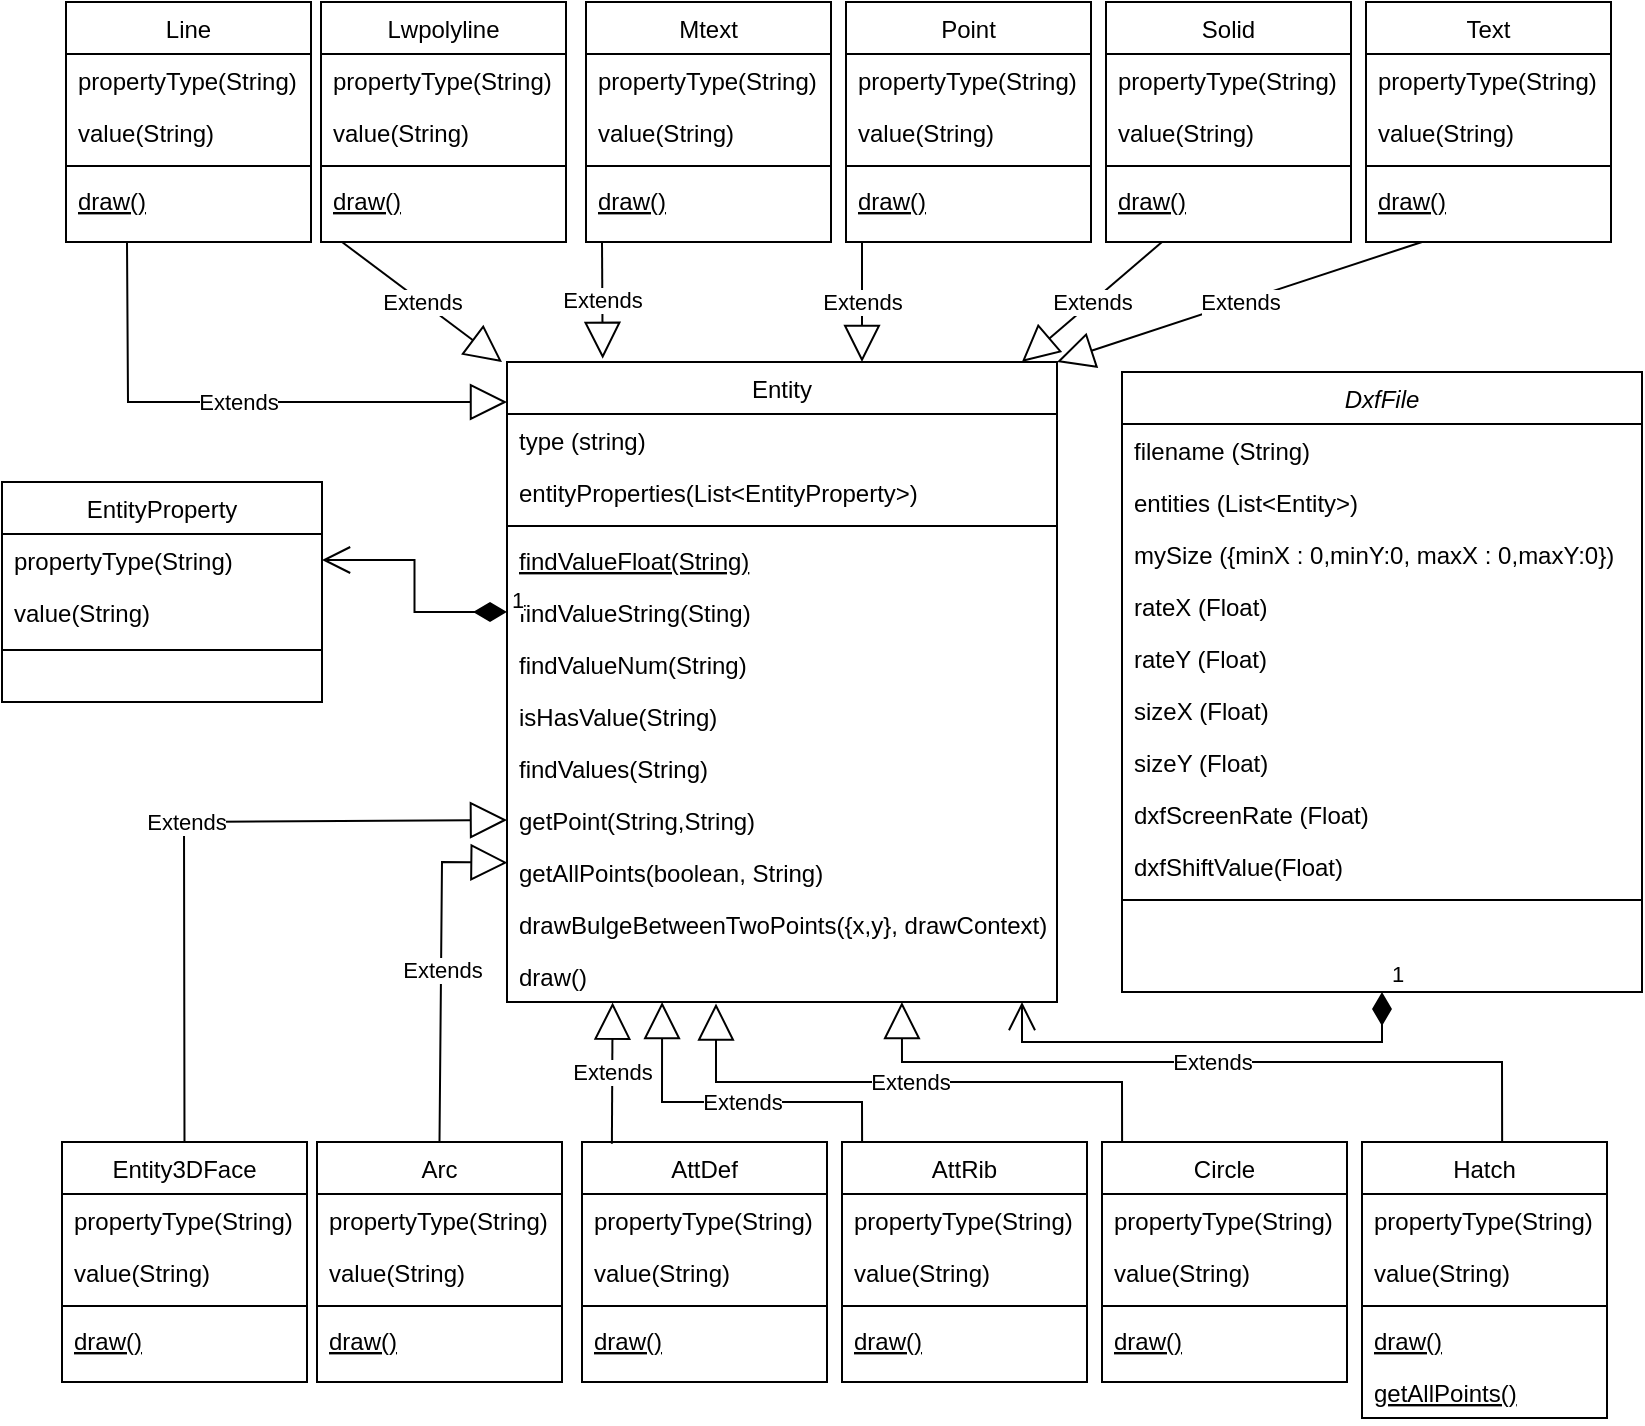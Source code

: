 <mxfile version="17.4.0" type="device"><diagram id="C5RBs43oDa-KdzZeNtuy" name="Page-1"><mxGraphModel dx="297" dy="181" grid="1" gridSize="10" guides="1" tooltips="1" connect="1" arrows="1" fold="1" page="1" pageScale="1" pageWidth="827" pageHeight="1169" math="0" shadow="0"><root><mxCell id="WIyWlLk6GJQsqaUBKTNV-0"/><mxCell id="WIyWlLk6GJQsqaUBKTNV-1" parent="WIyWlLk6GJQsqaUBKTNV-0"/><mxCell id="zkfFHV4jXpPFQw0GAbJ--6" value="Entity" style="swimlane;fontStyle=0;align=center;verticalAlign=top;childLayout=stackLayout;horizontal=1;startSize=26;horizontalStack=0;resizeParent=1;resizeLast=0;collapsible=1;marginBottom=0;rounded=0;shadow=0;strokeWidth=1;" parent="WIyWlLk6GJQsqaUBKTNV-1" vertex="1"><mxGeometry x="262.5" y="410" width="275" height="320" as="geometry"><mxRectangle x="130" y="380" width="160" height="26" as="alternateBounds"/></mxGeometry></mxCell><mxCell id="zkfFHV4jXpPFQw0GAbJ--7" value="type (string)" style="text;align=left;verticalAlign=top;spacingLeft=4;spacingRight=4;overflow=hidden;rotatable=0;points=[[0,0.5],[1,0.5]];portConstraint=eastwest;" parent="zkfFHV4jXpPFQw0GAbJ--6" vertex="1"><mxGeometry y="26" width="275" height="26" as="geometry"/></mxCell><mxCell id="zkfFHV4jXpPFQw0GAbJ--8" value="entityProperties(List&lt;EntityProperty&gt;)" style="text;align=left;verticalAlign=top;spacingLeft=4;spacingRight=4;overflow=hidden;rotatable=0;points=[[0,0.5],[1,0.5]];portConstraint=eastwest;rounded=0;shadow=0;html=0;" parent="zkfFHV4jXpPFQw0GAbJ--6" vertex="1"><mxGeometry y="52" width="275" height="26" as="geometry"/></mxCell><mxCell id="zkfFHV4jXpPFQw0GAbJ--9" value="" style="line;html=1;strokeWidth=1;align=left;verticalAlign=middle;spacingTop=-1;spacingLeft=3;spacingRight=3;rotatable=0;labelPosition=right;points=[];portConstraint=eastwest;" parent="zkfFHV4jXpPFQw0GAbJ--6" vertex="1"><mxGeometry y="78" width="275" height="8" as="geometry"/></mxCell><mxCell id="zkfFHV4jXpPFQw0GAbJ--10" value="findValueFloat(String)" style="text;align=left;verticalAlign=top;spacingLeft=4;spacingRight=4;overflow=hidden;rotatable=0;points=[[0,0.5],[1,0.5]];portConstraint=eastwest;fontStyle=4" parent="zkfFHV4jXpPFQw0GAbJ--6" vertex="1"><mxGeometry y="86" width="275" height="26" as="geometry"/></mxCell><mxCell id="zkfFHV4jXpPFQw0GAbJ--11" value="findValueString(Sting)" style="text;align=left;verticalAlign=top;spacingLeft=4;spacingRight=4;overflow=hidden;rotatable=0;points=[[0,0.5],[1,0.5]];portConstraint=eastwest;" parent="zkfFHV4jXpPFQw0GAbJ--6" vertex="1"><mxGeometry y="112" width="275" height="26" as="geometry"/></mxCell><mxCell id="Larvk7fRyPbuO1dh8MD4-7" value="findValueNum(String)" style="text;align=left;verticalAlign=top;spacingLeft=4;spacingRight=4;overflow=hidden;rotatable=0;points=[[0,0.5],[1,0.5]];portConstraint=eastwest;" vertex="1" parent="zkfFHV4jXpPFQw0GAbJ--6"><mxGeometry y="138" width="275" height="26" as="geometry"/></mxCell><mxCell id="Larvk7fRyPbuO1dh8MD4-8" value="isHasValue(String)" style="text;align=left;verticalAlign=top;spacingLeft=4;spacingRight=4;overflow=hidden;rotatable=0;points=[[0,0.5],[1,0.5]];portConstraint=eastwest;" vertex="1" parent="zkfFHV4jXpPFQw0GAbJ--6"><mxGeometry y="164" width="275" height="26" as="geometry"/></mxCell><mxCell id="Larvk7fRyPbuO1dh8MD4-9" value="findValues(String)" style="text;align=left;verticalAlign=top;spacingLeft=4;spacingRight=4;overflow=hidden;rotatable=0;points=[[0,0.5],[1,0.5]];portConstraint=eastwest;" vertex="1" parent="zkfFHV4jXpPFQw0GAbJ--6"><mxGeometry y="190" width="275" height="26" as="geometry"/></mxCell><mxCell id="Larvk7fRyPbuO1dh8MD4-10" value="getPoint(String,String)" style="text;align=left;verticalAlign=top;spacingLeft=4;spacingRight=4;overflow=hidden;rotatable=0;points=[[0,0.5],[1,0.5]];portConstraint=eastwest;" vertex="1" parent="zkfFHV4jXpPFQw0GAbJ--6"><mxGeometry y="216" width="275" height="26" as="geometry"/></mxCell><mxCell id="Larvk7fRyPbuO1dh8MD4-43" value="getAllPoints(boolean, String)" style="text;align=left;verticalAlign=top;spacingLeft=4;spacingRight=4;overflow=hidden;rotatable=0;points=[[0,0.5],[1,0.5]];portConstraint=eastwest;" vertex="1" parent="zkfFHV4jXpPFQw0GAbJ--6"><mxGeometry y="242" width="275" height="26" as="geometry"/></mxCell><mxCell id="Larvk7fRyPbuO1dh8MD4-45" value="drawBulgeBetweenTwoPoints({x,y}, drawContext)" style="text;align=left;verticalAlign=top;spacingLeft=4;spacingRight=4;overflow=hidden;rotatable=0;points=[[0,0.5],[1,0.5]];portConstraint=eastwest;" vertex="1" parent="zkfFHV4jXpPFQw0GAbJ--6"><mxGeometry y="268" width="275" height="26" as="geometry"/></mxCell><mxCell id="Larvk7fRyPbuO1dh8MD4-79" value="draw()" style="text;align=left;verticalAlign=top;spacingLeft=4;spacingRight=4;overflow=hidden;rotatable=0;points=[[0,0.5],[1,0.5]];portConstraint=eastwest;" vertex="1" parent="zkfFHV4jXpPFQw0GAbJ--6"><mxGeometry y="294" width="275" height="26" as="geometry"/></mxCell><mxCell id="zkfFHV4jXpPFQw0GAbJ--13" value="EntityProperty" style="swimlane;fontStyle=0;align=center;verticalAlign=top;childLayout=stackLayout;horizontal=1;startSize=26;horizontalStack=0;resizeParent=1;resizeLast=0;collapsible=1;marginBottom=0;rounded=0;shadow=0;strokeWidth=1;" parent="WIyWlLk6GJQsqaUBKTNV-1" vertex="1"><mxGeometry x="10" y="470" width="160" height="110" as="geometry"><mxRectangle x="340" y="380" width="170" height="26" as="alternateBounds"/></mxGeometry></mxCell><mxCell id="zkfFHV4jXpPFQw0GAbJ--14" value="propertyType(String)" style="text;align=left;verticalAlign=top;spacingLeft=4;spacingRight=4;overflow=hidden;rotatable=0;points=[[0,0.5],[1,0.5]];portConstraint=eastwest;" parent="zkfFHV4jXpPFQw0GAbJ--13" vertex="1"><mxGeometry y="26" width="160" height="26" as="geometry"/></mxCell><mxCell id="Larvk7fRyPbuO1dh8MD4-11" value="value(String)" style="text;align=left;verticalAlign=top;spacingLeft=4;spacingRight=4;overflow=hidden;rotatable=0;points=[[0,0.5],[1,0.5]];portConstraint=eastwest;" vertex="1" parent="zkfFHV4jXpPFQw0GAbJ--13"><mxGeometry y="52" width="160" height="26" as="geometry"/></mxCell><mxCell id="zkfFHV4jXpPFQw0GAbJ--15" value="" style="line;html=1;strokeWidth=1;align=left;verticalAlign=middle;spacingTop=-1;spacingLeft=3;spacingRight=3;rotatable=0;labelPosition=right;points=[];portConstraint=eastwest;" parent="zkfFHV4jXpPFQw0GAbJ--13" vertex="1"><mxGeometry y="78" width="160" height="12" as="geometry"/></mxCell><mxCell id="Larvk7fRyPbuO1dh8MD4-23" value="DxfFile" style="swimlane;fontStyle=2;align=center;verticalAlign=top;childLayout=stackLayout;horizontal=1;startSize=26;horizontalStack=0;resizeParent=1;resizeLast=0;collapsible=1;marginBottom=0;rounded=0;shadow=0;strokeWidth=1;" vertex="1" parent="WIyWlLk6GJQsqaUBKTNV-1"><mxGeometry x="570" y="415" width="260" height="310" as="geometry"><mxRectangle x="230" y="140" width="160" height="26" as="alternateBounds"/></mxGeometry></mxCell><mxCell id="Larvk7fRyPbuO1dh8MD4-24" value="filename (String)" style="text;align=left;verticalAlign=top;spacingLeft=4;spacingRight=4;overflow=hidden;rotatable=0;points=[[0,0.5],[1,0.5]];portConstraint=eastwest;" vertex="1" parent="Larvk7fRyPbuO1dh8MD4-23"><mxGeometry y="26" width="260" height="26" as="geometry"/></mxCell><mxCell id="Larvk7fRyPbuO1dh8MD4-25" value="entities (List&lt;Entity&gt;)" style="text;align=left;verticalAlign=top;spacingLeft=4;spacingRight=4;overflow=hidden;rotatable=0;points=[[0,0.5],[1,0.5]];portConstraint=eastwest;rounded=0;shadow=0;html=0;" vertex="1" parent="Larvk7fRyPbuO1dh8MD4-23"><mxGeometry y="52" width="260" height="26" as="geometry"/></mxCell><mxCell id="Larvk7fRyPbuO1dh8MD4-36" value="mySize ({minX : 0,minY:0, maxX : 0,maxY:0})" style="text;align=left;verticalAlign=top;spacingLeft=4;spacingRight=4;overflow=hidden;rotatable=0;points=[[0,0.5],[1,0.5]];portConstraint=eastwest;" vertex="1" parent="Larvk7fRyPbuO1dh8MD4-23"><mxGeometry y="78" width="260" height="26" as="geometry"/></mxCell><mxCell id="Larvk7fRyPbuO1dh8MD4-37" value="rateX (Float)" style="text;align=left;verticalAlign=top;spacingLeft=4;spacingRight=4;overflow=hidden;rotatable=0;points=[[0,0.5],[1,0.5]];portConstraint=eastwest;" vertex="1" parent="Larvk7fRyPbuO1dh8MD4-23"><mxGeometry y="104" width="260" height="26" as="geometry"/></mxCell><mxCell id="Larvk7fRyPbuO1dh8MD4-38" value="rateY (Float)" style="text;align=left;verticalAlign=top;spacingLeft=4;spacingRight=4;overflow=hidden;rotatable=0;points=[[0,0.5],[1,0.5]];portConstraint=eastwest;" vertex="1" parent="Larvk7fRyPbuO1dh8MD4-23"><mxGeometry y="130" width="260" height="26" as="geometry"/></mxCell><mxCell id="Larvk7fRyPbuO1dh8MD4-39" value="sizeX (Float)" style="text;align=left;verticalAlign=top;spacingLeft=4;spacingRight=4;overflow=hidden;rotatable=0;points=[[0,0.5],[1,0.5]];portConstraint=eastwest;" vertex="1" parent="Larvk7fRyPbuO1dh8MD4-23"><mxGeometry y="156" width="260" height="26" as="geometry"/></mxCell><mxCell id="Larvk7fRyPbuO1dh8MD4-40" value="sizeY (Float)" style="text;align=left;verticalAlign=top;spacingLeft=4;spacingRight=4;overflow=hidden;rotatable=0;points=[[0,0.5],[1,0.5]];portConstraint=eastwest;" vertex="1" parent="Larvk7fRyPbuO1dh8MD4-23"><mxGeometry y="182" width="260" height="26" as="geometry"/></mxCell><mxCell id="Larvk7fRyPbuO1dh8MD4-41" value="dxfScreenRate (Float)" style="text;align=left;verticalAlign=top;spacingLeft=4;spacingRight=4;overflow=hidden;rotatable=0;points=[[0,0.5],[1,0.5]];portConstraint=eastwest;" vertex="1" parent="Larvk7fRyPbuO1dh8MD4-23"><mxGeometry y="208" width="260" height="26" as="geometry"/></mxCell><mxCell id="Larvk7fRyPbuO1dh8MD4-42" value="dxfShiftValue(Float)" style="text;align=left;verticalAlign=top;spacingLeft=4;spacingRight=4;overflow=hidden;rotatable=0;points=[[0,0.5],[1,0.5]];portConstraint=eastwest;" vertex="1" parent="Larvk7fRyPbuO1dh8MD4-23"><mxGeometry y="234" width="260" height="26" as="geometry"/></mxCell><mxCell id="Larvk7fRyPbuO1dh8MD4-26" value="" style="line;html=1;strokeWidth=1;align=left;verticalAlign=middle;spacingTop=-1;spacingLeft=3;spacingRight=3;rotatable=0;labelPosition=right;points=[];portConstraint=eastwest;" vertex="1" parent="Larvk7fRyPbuO1dh8MD4-23"><mxGeometry y="260" width="260" height="8" as="geometry"/></mxCell><mxCell id="Larvk7fRyPbuO1dh8MD4-64" value="Entity3DFace" style="swimlane;fontStyle=0;align=center;verticalAlign=top;childLayout=stackLayout;horizontal=1;startSize=26;horizontalStack=0;resizeParent=1;resizeLast=0;collapsible=1;marginBottom=0;rounded=0;shadow=0;strokeWidth=1;" vertex="1" parent="WIyWlLk6GJQsqaUBKTNV-1"><mxGeometry x="40" y="800" width="122.5" height="120" as="geometry"><mxRectangle x="130" y="380" width="160" height="26" as="alternateBounds"/></mxGeometry></mxCell><mxCell id="Larvk7fRyPbuO1dh8MD4-78" value="propertyType(String)" style="text;align=left;verticalAlign=top;spacingLeft=4;spacingRight=4;overflow=hidden;rotatable=0;points=[[0,0.5],[1,0.5]];portConstraint=eastwest;" vertex="1" parent="Larvk7fRyPbuO1dh8MD4-64"><mxGeometry y="26" width="122.5" height="26" as="geometry"/></mxCell><mxCell id="Larvk7fRyPbuO1dh8MD4-77" value="value(String)" style="text;align=left;verticalAlign=top;spacingLeft=4;spacingRight=4;overflow=hidden;rotatable=0;points=[[0,0.5],[1,0.5]];portConstraint=eastwest;" vertex="1" parent="Larvk7fRyPbuO1dh8MD4-64"><mxGeometry y="52" width="122.5" height="26" as="geometry"/></mxCell><mxCell id="Larvk7fRyPbuO1dh8MD4-67" value="" style="line;html=1;strokeWidth=1;align=left;verticalAlign=middle;spacingTop=-1;spacingLeft=3;spacingRight=3;rotatable=0;labelPosition=right;points=[];portConstraint=eastwest;" vertex="1" parent="Larvk7fRyPbuO1dh8MD4-64"><mxGeometry y="78" width="122.5" height="8" as="geometry"/></mxCell><mxCell id="Larvk7fRyPbuO1dh8MD4-68" value="draw()" style="text;align=left;verticalAlign=top;spacingLeft=4;spacingRight=4;overflow=hidden;rotatable=0;points=[[0,0.5],[1,0.5]];portConstraint=eastwest;fontStyle=4" vertex="1" parent="Larvk7fRyPbuO1dh8MD4-64"><mxGeometry y="86" width="122.5" height="26" as="geometry"/></mxCell><mxCell id="Larvk7fRyPbuO1dh8MD4-80" value="Arc" style="swimlane;fontStyle=0;align=center;verticalAlign=top;childLayout=stackLayout;horizontal=1;startSize=26;horizontalStack=0;resizeParent=1;resizeLast=0;collapsible=1;marginBottom=0;rounded=0;shadow=0;strokeWidth=1;" vertex="1" parent="WIyWlLk6GJQsqaUBKTNV-1"><mxGeometry x="167.5" y="800" width="122.5" height="120" as="geometry"><mxRectangle x="130" y="380" width="160" height="26" as="alternateBounds"/></mxGeometry></mxCell><mxCell id="Larvk7fRyPbuO1dh8MD4-81" value="propertyType(String)" style="text;align=left;verticalAlign=top;spacingLeft=4;spacingRight=4;overflow=hidden;rotatable=0;points=[[0,0.5],[1,0.5]];portConstraint=eastwest;" vertex="1" parent="Larvk7fRyPbuO1dh8MD4-80"><mxGeometry y="26" width="122.5" height="26" as="geometry"/></mxCell><mxCell id="Larvk7fRyPbuO1dh8MD4-82" value="value(String)" style="text;align=left;verticalAlign=top;spacingLeft=4;spacingRight=4;overflow=hidden;rotatable=0;points=[[0,0.5],[1,0.5]];portConstraint=eastwest;" vertex="1" parent="Larvk7fRyPbuO1dh8MD4-80"><mxGeometry y="52" width="122.5" height="26" as="geometry"/></mxCell><mxCell id="Larvk7fRyPbuO1dh8MD4-83" value="" style="line;html=1;strokeWidth=1;align=left;verticalAlign=middle;spacingTop=-1;spacingLeft=3;spacingRight=3;rotatable=0;labelPosition=right;points=[];portConstraint=eastwest;" vertex="1" parent="Larvk7fRyPbuO1dh8MD4-80"><mxGeometry y="78" width="122.5" height="8" as="geometry"/></mxCell><mxCell id="Larvk7fRyPbuO1dh8MD4-84" value="draw()" style="text;align=left;verticalAlign=top;spacingLeft=4;spacingRight=4;overflow=hidden;rotatable=0;points=[[0,0.5],[1,0.5]];portConstraint=eastwest;fontStyle=4" vertex="1" parent="Larvk7fRyPbuO1dh8MD4-80"><mxGeometry y="86" width="122.5" height="26" as="geometry"/></mxCell><mxCell id="Larvk7fRyPbuO1dh8MD4-91" value="1" style="endArrow=open;html=1;endSize=12;startArrow=diamondThin;startSize=14;startFill=1;edgeStyle=orthogonalEdgeStyle;align=left;verticalAlign=bottom;rounded=0;entryX=1;entryY=0.5;entryDx=0;entryDy=0;" edge="1" parent="WIyWlLk6GJQsqaUBKTNV-1" source="zkfFHV4jXpPFQw0GAbJ--11" target="zkfFHV4jXpPFQw0GAbJ--14"><mxGeometry x="-1" y="3" relative="1" as="geometry"><mxPoint x="170" y="570" as="sourcePoint"/><mxPoint x="330" y="570" as="targetPoint"/></mxGeometry></mxCell><mxCell id="Larvk7fRyPbuO1dh8MD4-92" value="1" style="endArrow=open;html=1;endSize=12;startArrow=diamondThin;startSize=14;startFill=1;edgeStyle=orthogonalEdgeStyle;align=left;verticalAlign=bottom;rounded=0;exitX=0.5;exitY=1;exitDx=0;exitDy=0;" edge="1" parent="WIyWlLk6GJQsqaUBKTNV-1" source="Larvk7fRyPbuO1dh8MD4-23"><mxGeometry x="-1" y="3" relative="1" as="geometry"><mxPoint x="430" y="400" as="sourcePoint"/><mxPoint x="520" y="730" as="targetPoint"/><Array as="points"><mxPoint x="700" y="750"/><mxPoint x="520" y="750"/><mxPoint x="520" y="730"/></Array></mxGeometry></mxCell><mxCell id="Larvk7fRyPbuO1dh8MD4-96" value="Extends" style="endArrow=block;endSize=16;endFill=0;html=1;rounded=0;entryX=0;entryY=0.5;entryDx=0;entryDy=0;exitX=0.5;exitY=0;exitDx=0;exitDy=0;" edge="1" parent="WIyWlLk6GJQsqaUBKTNV-1" source="Larvk7fRyPbuO1dh8MD4-64" target="Larvk7fRyPbuO1dh8MD4-10"><mxGeometry width="160" relative="1" as="geometry"><mxPoint x="60" y="640" as="sourcePoint"/><mxPoint x="220" y="640" as="targetPoint"/><Array as="points"><mxPoint x="101" y="640"/></Array></mxGeometry></mxCell><mxCell id="Larvk7fRyPbuO1dh8MD4-97" value="Extends" style="endArrow=block;endSize=16;endFill=0;html=1;rounded=0;entryX=0.001;entryY=0.321;entryDx=0;entryDy=0;entryPerimeter=0;exitX=0.5;exitY=0;exitDx=0;exitDy=0;" edge="1" parent="WIyWlLk6GJQsqaUBKTNV-1" source="Larvk7fRyPbuO1dh8MD4-80" target="Larvk7fRyPbuO1dh8MD4-43"><mxGeometry width="160" relative="1" as="geometry"><mxPoint x="110" y="800" as="sourcePoint"/><mxPoint x="260" y="660" as="targetPoint"/><Array as="points"><mxPoint x="230" y="660"/></Array></mxGeometry></mxCell><mxCell id="Larvk7fRyPbuO1dh8MD4-98" value="AttDef" style="swimlane;fontStyle=0;align=center;verticalAlign=top;childLayout=stackLayout;horizontal=1;startSize=26;horizontalStack=0;resizeParent=1;resizeLast=0;collapsible=1;marginBottom=0;rounded=0;shadow=0;strokeWidth=1;" vertex="1" parent="WIyWlLk6GJQsqaUBKTNV-1"><mxGeometry x="300" y="800" width="122.5" height="120" as="geometry"><mxRectangle x="130" y="380" width="160" height="26" as="alternateBounds"/></mxGeometry></mxCell><mxCell id="Larvk7fRyPbuO1dh8MD4-99" value="propertyType(String)" style="text;align=left;verticalAlign=top;spacingLeft=4;spacingRight=4;overflow=hidden;rotatable=0;points=[[0,0.5],[1,0.5]];portConstraint=eastwest;" vertex="1" parent="Larvk7fRyPbuO1dh8MD4-98"><mxGeometry y="26" width="122.5" height="26" as="geometry"/></mxCell><mxCell id="Larvk7fRyPbuO1dh8MD4-100" value="value(String)" style="text;align=left;verticalAlign=top;spacingLeft=4;spacingRight=4;overflow=hidden;rotatable=0;points=[[0,0.5],[1,0.5]];portConstraint=eastwest;" vertex="1" parent="Larvk7fRyPbuO1dh8MD4-98"><mxGeometry y="52" width="122.5" height="26" as="geometry"/></mxCell><mxCell id="Larvk7fRyPbuO1dh8MD4-101" value="" style="line;html=1;strokeWidth=1;align=left;verticalAlign=middle;spacingTop=-1;spacingLeft=3;spacingRight=3;rotatable=0;labelPosition=right;points=[];portConstraint=eastwest;" vertex="1" parent="Larvk7fRyPbuO1dh8MD4-98"><mxGeometry y="78" width="122.5" height="8" as="geometry"/></mxCell><mxCell id="Larvk7fRyPbuO1dh8MD4-102" value="draw()" style="text;align=left;verticalAlign=top;spacingLeft=4;spacingRight=4;overflow=hidden;rotatable=0;points=[[0,0.5],[1,0.5]];portConstraint=eastwest;fontStyle=4" vertex="1" parent="Larvk7fRyPbuO1dh8MD4-98"><mxGeometry y="86" width="122.5" height="26" as="geometry"/></mxCell><mxCell id="Larvk7fRyPbuO1dh8MD4-108" value="AttRib" style="swimlane;fontStyle=0;align=center;verticalAlign=top;childLayout=stackLayout;horizontal=1;startSize=26;horizontalStack=0;resizeParent=1;resizeLast=0;collapsible=1;marginBottom=0;rounded=0;shadow=0;strokeWidth=1;" vertex="1" parent="WIyWlLk6GJQsqaUBKTNV-1"><mxGeometry x="430" y="800" width="122.5" height="120" as="geometry"><mxRectangle x="130" y="380" width="160" height="26" as="alternateBounds"/></mxGeometry></mxCell><mxCell id="Larvk7fRyPbuO1dh8MD4-109" value="propertyType(String)" style="text;align=left;verticalAlign=top;spacingLeft=4;spacingRight=4;overflow=hidden;rotatable=0;points=[[0,0.5],[1,0.5]];portConstraint=eastwest;" vertex="1" parent="Larvk7fRyPbuO1dh8MD4-108"><mxGeometry y="26" width="122.5" height="26" as="geometry"/></mxCell><mxCell id="Larvk7fRyPbuO1dh8MD4-110" value="value(String)" style="text;align=left;verticalAlign=top;spacingLeft=4;spacingRight=4;overflow=hidden;rotatable=0;points=[[0,0.5],[1,0.5]];portConstraint=eastwest;" vertex="1" parent="Larvk7fRyPbuO1dh8MD4-108"><mxGeometry y="52" width="122.5" height="26" as="geometry"/></mxCell><mxCell id="Larvk7fRyPbuO1dh8MD4-111" value="" style="line;html=1;strokeWidth=1;align=left;verticalAlign=middle;spacingTop=-1;spacingLeft=3;spacingRight=3;rotatable=0;labelPosition=right;points=[];portConstraint=eastwest;" vertex="1" parent="Larvk7fRyPbuO1dh8MD4-108"><mxGeometry y="78" width="122.5" height="8" as="geometry"/></mxCell><mxCell id="Larvk7fRyPbuO1dh8MD4-112" value="draw()" style="text;align=left;verticalAlign=top;spacingLeft=4;spacingRight=4;overflow=hidden;rotatable=0;points=[[0,0.5],[1,0.5]];portConstraint=eastwest;fontStyle=4" vertex="1" parent="Larvk7fRyPbuO1dh8MD4-108"><mxGeometry y="86" width="122.5" height="26" as="geometry"/></mxCell><mxCell id="Larvk7fRyPbuO1dh8MD4-113" value="Circle" style="swimlane;fontStyle=0;align=center;verticalAlign=top;childLayout=stackLayout;horizontal=1;startSize=26;horizontalStack=0;resizeParent=1;resizeLast=0;collapsible=1;marginBottom=0;rounded=0;shadow=0;strokeWidth=1;" vertex="1" parent="WIyWlLk6GJQsqaUBKTNV-1"><mxGeometry x="560" y="800" width="122.5" height="120" as="geometry"><mxRectangle x="130" y="380" width="160" height="26" as="alternateBounds"/></mxGeometry></mxCell><mxCell id="Larvk7fRyPbuO1dh8MD4-114" value="propertyType(String)" style="text;align=left;verticalAlign=top;spacingLeft=4;spacingRight=4;overflow=hidden;rotatable=0;points=[[0,0.5],[1,0.5]];portConstraint=eastwest;" vertex="1" parent="Larvk7fRyPbuO1dh8MD4-113"><mxGeometry y="26" width="122.5" height="26" as="geometry"/></mxCell><mxCell id="Larvk7fRyPbuO1dh8MD4-115" value="value(String)" style="text;align=left;verticalAlign=top;spacingLeft=4;spacingRight=4;overflow=hidden;rotatable=0;points=[[0,0.5],[1,0.5]];portConstraint=eastwest;" vertex="1" parent="Larvk7fRyPbuO1dh8MD4-113"><mxGeometry y="52" width="122.5" height="26" as="geometry"/></mxCell><mxCell id="Larvk7fRyPbuO1dh8MD4-116" value="" style="line;html=1;strokeWidth=1;align=left;verticalAlign=middle;spacingTop=-1;spacingLeft=3;spacingRight=3;rotatable=0;labelPosition=right;points=[];portConstraint=eastwest;" vertex="1" parent="Larvk7fRyPbuO1dh8MD4-113"><mxGeometry y="78" width="122.5" height="8" as="geometry"/></mxCell><mxCell id="Larvk7fRyPbuO1dh8MD4-117" value="draw()" style="text;align=left;verticalAlign=top;spacingLeft=4;spacingRight=4;overflow=hidden;rotatable=0;points=[[0,0.5],[1,0.5]];portConstraint=eastwest;fontStyle=4" vertex="1" parent="Larvk7fRyPbuO1dh8MD4-113"><mxGeometry y="86" width="122.5" height="26" as="geometry"/></mxCell><mxCell id="Larvk7fRyPbuO1dh8MD4-118" value="Hatch" style="swimlane;fontStyle=0;align=center;verticalAlign=top;childLayout=stackLayout;horizontal=1;startSize=26;horizontalStack=0;resizeParent=1;resizeLast=0;collapsible=1;marginBottom=0;rounded=0;shadow=0;strokeWidth=1;" vertex="1" parent="WIyWlLk6GJQsqaUBKTNV-1"><mxGeometry x="690" y="800" width="122.5" height="138" as="geometry"><mxRectangle x="130" y="380" width="160" height="26" as="alternateBounds"/></mxGeometry></mxCell><mxCell id="Larvk7fRyPbuO1dh8MD4-119" value="propertyType(String)" style="text;align=left;verticalAlign=top;spacingLeft=4;spacingRight=4;overflow=hidden;rotatable=0;points=[[0,0.5],[1,0.5]];portConstraint=eastwest;" vertex="1" parent="Larvk7fRyPbuO1dh8MD4-118"><mxGeometry y="26" width="122.5" height="26" as="geometry"/></mxCell><mxCell id="Larvk7fRyPbuO1dh8MD4-120" value="value(String)" style="text;align=left;verticalAlign=top;spacingLeft=4;spacingRight=4;overflow=hidden;rotatable=0;points=[[0,0.5],[1,0.5]];portConstraint=eastwest;" vertex="1" parent="Larvk7fRyPbuO1dh8MD4-118"><mxGeometry y="52" width="122.5" height="26" as="geometry"/></mxCell><mxCell id="Larvk7fRyPbuO1dh8MD4-121" value="" style="line;html=1;strokeWidth=1;align=left;verticalAlign=middle;spacingTop=-1;spacingLeft=3;spacingRight=3;rotatable=0;labelPosition=right;points=[];portConstraint=eastwest;" vertex="1" parent="Larvk7fRyPbuO1dh8MD4-118"><mxGeometry y="78" width="122.5" height="8" as="geometry"/></mxCell><mxCell id="Larvk7fRyPbuO1dh8MD4-122" value="draw()" style="text;align=left;verticalAlign=top;spacingLeft=4;spacingRight=4;overflow=hidden;rotatable=0;points=[[0,0.5],[1,0.5]];portConstraint=eastwest;fontStyle=4" vertex="1" parent="Larvk7fRyPbuO1dh8MD4-118"><mxGeometry y="86" width="122.5" height="26" as="geometry"/></mxCell><mxCell id="Larvk7fRyPbuO1dh8MD4-143" value="getAllPoints()" style="text;align=left;verticalAlign=top;spacingLeft=4;spacingRight=4;overflow=hidden;rotatable=0;points=[[0,0.5],[1,0.5]];portConstraint=eastwest;fontStyle=4" vertex="1" parent="Larvk7fRyPbuO1dh8MD4-118"><mxGeometry y="112" width="122.5" height="26" as="geometry"/></mxCell><mxCell id="Larvk7fRyPbuO1dh8MD4-150" value="Line" style="swimlane;fontStyle=0;align=center;verticalAlign=top;childLayout=stackLayout;horizontal=1;startSize=26;horizontalStack=0;resizeParent=1;resizeLast=0;collapsible=1;marginBottom=0;rounded=0;shadow=0;strokeWidth=1;" vertex="1" parent="WIyWlLk6GJQsqaUBKTNV-1"><mxGeometry x="42" y="230" width="122.5" height="120" as="geometry"><mxRectangle x="130" y="380" width="160" height="26" as="alternateBounds"/></mxGeometry></mxCell><mxCell id="Larvk7fRyPbuO1dh8MD4-151" value="propertyType(String)" style="text;align=left;verticalAlign=top;spacingLeft=4;spacingRight=4;overflow=hidden;rotatable=0;points=[[0,0.5],[1,0.5]];portConstraint=eastwest;" vertex="1" parent="Larvk7fRyPbuO1dh8MD4-150"><mxGeometry y="26" width="122.5" height="26" as="geometry"/></mxCell><mxCell id="Larvk7fRyPbuO1dh8MD4-152" value="value(String)" style="text;align=left;verticalAlign=top;spacingLeft=4;spacingRight=4;overflow=hidden;rotatable=0;points=[[0,0.5],[1,0.5]];portConstraint=eastwest;" vertex="1" parent="Larvk7fRyPbuO1dh8MD4-150"><mxGeometry y="52" width="122.5" height="26" as="geometry"/></mxCell><mxCell id="Larvk7fRyPbuO1dh8MD4-153" value="" style="line;html=1;strokeWidth=1;align=left;verticalAlign=middle;spacingTop=-1;spacingLeft=3;spacingRight=3;rotatable=0;labelPosition=right;points=[];portConstraint=eastwest;" vertex="1" parent="Larvk7fRyPbuO1dh8MD4-150"><mxGeometry y="78" width="122.5" height="8" as="geometry"/></mxCell><mxCell id="Larvk7fRyPbuO1dh8MD4-154" value="draw()" style="text;align=left;verticalAlign=top;spacingLeft=4;spacingRight=4;overflow=hidden;rotatable=0;points=[[0,0.5],[1,0.5]];portConstraint=eastwest;fontStyle=4" vertex="1" parent="Larvk7fRyPbuO1dh8MD4-150"><mxGeometry y="86" width="122.5" height="26" as="geometry"/></mxCell><mxCell id="Larvk7fRyPbuO1dh8MD4-155" value="Lwpolyline" style="swimlane;fontStyle=0;align=center;verticalAlign=top;childLayout=stackLayout;horizontal=1;startSize=26;horizontalStack=0;resizeParent=1;resizeLast=0;collapsible=1;marginBottom=0;rounded=0;shadow=0;strokeWidth=1;" vertex="1" parent="WIyWlLk6GJQsqaUBKTNV-1"><mxGeometry x="169.5" y="230" width="122.5" height="120" as="geometry"><mxRectangle x="130" y="380" width="160" height="26" as="alternateBounds"/></mxGeometry></mxCell><mxCell id="Larvk7fRyPbuO1dh8MD4-156" value="propertyType(String)" style="text;align=left;verticalAlign=top;spacingLeft=4;spacingRight=4;overflow=hidden;rotatable=0;points=[[0,0.5],[1,0.5]];portConstraint=eastwest;" vertex="1" parent="Larvk7fRyPbuO1dh8MD4-155"><mxGeometry y="26" width="122.5" height="26" as="geometry"/></mxCell><mxCell id="Larvk7fRyPbuO1dh8MD4-157" value="value(String)" style="text;align=left;verticalAlign=top;spacingLeft=4;spacingRight=4;overflow=hidden;rotatable=0;points=[[0,0.5],[1,0.5]];portConstraint=eastwest;" vertex="1" parent="Larvk7fRyPbuO1dh8MD4-155"><mxGeometry y="52" width="122.5" height="26" as="geometry"/></mxCell><mxCell id="Larvk7fRyPbuO1dh8MD4-158" value="" style="line;html=1;strokeWidth=1;align=left;verticalAlign=middle;spacingTop=-1;spacingLeft=3;spacingRight=3;rotatable=0;labelPosition=right;points=[];portConstraint=eastwest;" vertex="1" parent="Larvk7fRyPbuO1dh8MD4-155"><mxGeometry y="78" width="122.5" height="8" as="geometry"/></mxCell><mxCell id="Larvk7fRyPbuO1dh8MD4-159" value="draw()" style="text;align=left;verticalAlign=top;spacingLeft=4;spacingRight=4;overflow=hidden;rotatable=0;points=[[0,0.5],[1,0.5]];portConstraint=eastwest;fontStyle=4" vertex="1" parent="Larvk7fRyPbuO1dh8MD4-155"><mxGeometry y="86" width="122.5" height="26" as="geometry"/></mxCell><mxCell id="Larvk7fRyPbuO1dh8MD4-160" value="Mtext" style="swimlane;fontStyle=0;align=center;verticalAlign=top;childLayout=stackLayout;horizontal=1;startSize=26;horizontalStack=0;resizeParent=1;resizeLast=0;collapsible=1;marginBottom=0;rounded=0;shadow=0;strokeWidth=1;" vertex="1" parent="WIyWlLk6GJQsqaUBKTNV-1"><mxGeometry x="302" y="230" width="122.5" height="120" as="geometry"><mxRectangle x="130" y="380" width="160" height="26" as="alternateBounds"/></mxGeometry></mxCell><mxCell id="Larvk7fRyPbuO1dh8MD4-161" value="propertyType(String)" style="text;align=left;verticalAlign=top;spacingLeft=4;spacingRight=4;overflow=hidden;rotatable=0;points=[[0,0.5],[1,0.5]];portConstraint=eastwest;" vertex="1" parent="Larvk7fRyPbuO1dh8MD4-160"><mxGeometry y="26" width="122.5" height="26" as="geometry"/></mxCell><mxCell id="Larvk7fRyPbuO1dh8MD4-162" value="value(String)" style="text;align=left;verticalAlign=top;spacingLeft=4;spacingRight=4;overflow=hidden;rotatable=0;points=[[0,0.5],[1,0.5]];portConstraint=eastwest;" vertex="1" parent="Larvk7fRyPbuO1dh8MD4-160"><mxGeometry y="52" width="122.5" height="26" as="geometry"/></mxCell><mxCell id="Larvk7fRyPbuO1dh8MD4-163" value="" style="line;html=1;strokeWidth=1;align=left;verticalAlign=middle;spacingTop=-1;spacingLeft=3;spacingRight=3;rotatable=0;labelPosition=right;points=[];portConstraint=eastwest;" vertex="1" parent="Larvk7fRyPbuO1dh8MD4-160"><mxGeometry y="78" width="122.5" height="8" as="geometry"/></mxCell><mxCell id="Larvk7fRyPbuO1dh8MD4-164" value="draw()" style="text;align=left;verticalAlign=top;spacingLeft=4;spacingRight=4;overflow=hidden;rotatable=0;points=[[0,0.5],[1,0.5]];portConstraint=eastwest;fontStyle=4" vertex="1" parent="Larvk7fRyPbuO1dh8MD4-160"><mxGeometry y="86" width="122.5" height="26" as="geometry"/></mxCell><mxCell id="Larvk7fRyPbuO1dh8MD4-165" value="Point" style="swimlane;fontStyle=0;align=center;verticalAlign=top;childLayout=stackLayout;horizontal=1;startSize=26;horizontalStack=0;resizeParent=1;resizeLast=0;collapsible=1;marginBottom=0;rounded=0;shadow=0;strokeWidth=1;" vertex="1" parent="WIyWlLk6GJQsqaUBKTNV-1"><mxGeometry x="432" y="230" width="122.5" height="120" as="geometry"><mxRectangle x="130" y="380" width="160" height="26" as="alternateBounds"/></mxGeometry></mxCell><mxCell id="Larvk7fRyPbuO1dh8MD4-166" value="propertyType(String)" style="text;align=left;verticalAlign=top;spacingLeft=4;spacingRight=4;overflow=hidden;rotatable=0;points=[[0,0.5],[1,0.5]];portConstraint=eastwest;" vertex="1" parent="Larvk7fRyPbuO1dh8MD4-165"><mxGeometry y="26" width="122.5" height="26" as="geometry"/></mxCell><mxCell id="Larvk7fRyPbuO1dh8MD4-167" value="value(String)" style="text;align=left;verticalAlign=top;spacingLeft=4;spacingRight=4;overflow=hidden;rotatable=0;points=[[0,0.5],[1,0.5]];portConstraint=eastwest;" vertex="1" parent="Larvk7fRyPbuO1dh8MD4-165"><mxGeometry y="52" width="122.5" height="26" as="geometry"/></mxCell><mxCell id="Larvk7fRyPbuO1dh8MD4-168" value="" style="line;html=1;strokeWidth=1;align=left;verticalAlign=middle;spacingTop=-1;spacingLeft=3;spacingRight=3;rotatable=0;labelPosition=right;points=[];portConstraint=eastwest;" vertex="1" parent="Larvk7fRyPbuO1dh8MD4-165"><mxGeometry y="78" width="122.5" height="8" as="geometry"/></mxCell><mxCell id="Larvk7fRyPbuO1dh8MD4-169" value="draw()" style="text;align=left;verticalAlign=top;spacingLeft=4;spacingRight=4;overflow=hidden;rotatable=0;points=[[0,0.5],[1,0.5]];portConstraint=eastwest;fontStyle=4" vertex="1" parent="Larvk7fRyPbuO1dh8MD4-165"><mxGeometry y="86" width="122.5" height="26" as="geometry"/></mxCell><mxCell id="Larvk7fRyPbuO1dh8MD4-170" value="Solid" style="swimlane;fontStyle=0;align=center;verticalAlign=top;childLayout=stackLayout;horizontal=1;startSize=26;horizontalStack=0;resizeParent=1;resizeLast=0;collapsible=1;marginBottom=0;rounded=0;shadow=0;strokeWidth=1;" vertex="1" parent="WIyWlLk6GJQsqaUBKTNV-1"><mxGeometry x="562" y="230" width="122.5" height="120" as="geometry"><mxRectangle x="130" y="380" width="160" height="26" as="alternateBounds"/></mxGeometry></mxCell><mxCell id="Larvk7fRyPbuO1dh8MD4-171" value="propertyType(String)" style="text;align=left;verticalAlign=top;spacingLeft=4;spacingRight=4;overflow=hidden;rotatable=0;points=[[0,0.5],[1,0.5]];portConstraint=eastwest;" vertex="1" parent="Larvk7fRyPbuO1dh8MD4-170"><mxGeometry y="26" width="122.5" height="26" as="geometry"/></mxCell><mxCell id="Larvk7fRyPbuO1dh8MD4-172" value="value(String)" style="text;align=left;verticalAlign=top;spacingLeft=4;spacingRight=4;overflow=hidden;rotatable=0;points=[[0,0.5],[1,0.5]];portConstraint=eastwest;" vertex="1" parent="Larvk7fRyPbuO1dh8MD4-170"><mxGeometry y="52" width="122.5" height="26" as="geometry"/></mxCell><mxCell id="Larvk7fRyPbuO1dh8MD4-173" value="" style="line;html=1;strokeWidth=1;align=left;verticalAlign=middle;spacingTop=-1;spacingLeft=3;spacingRight=3;rotatable=0;labelPosition=right;points=[];portConstraint=eastwest;" vertex="1" parent="Larvk7fRyPbuO1dh8MD4-170"><mxGeometry y="78" width="122.5" height="8" as="geometry"/></mxCell><mxCell id="Larvk7fRyPbuO1dh8MD4-174" value="draw()" style="text;align=left;verticalAlign=top;spacingLeft=4;spacingRight=4;overflow=hidden;rotatable=0;points=[[0,0.5],[1,0.5]];portConstraint=eastwest;fontStyle=4" vertex="1" parent="Larvk7fRyPbuO1dh8MD4-170"><mxGeometry y="86" width="122.5" height="26" as="geometry"/></mxCell><mxCell id="Larvk7fRyPbuO1dh8MD4-175" value="Text" style="swimlane;fontStyle=0;align=center;verticalAlign=top;childLayout=stackLayout;horizontal=1;startSize=26;horizontalStack=0;resizeParent=1;resizeLast=0;collapsible=1;marginBottom=0;rounded=0;shadow=0;strokeWidth=1;" vertex="1" parent="WIyWlLk6GJQsqaUBKTNV-1"><mxGeometry x="692" y="230" width="122.5" height="120" as="geometry"><mxRectangle x="130" y="380" width="160" height="26" as="alternateBounds"/></mxGeometry></mxCell><mxCell id="Larvk7fRyPbuO1dh8MD4-176" value="propertyType(String)" style="text;align=left;verticalAlign=top;spacingLeft=4;spacingRight=4;overflow=hidden;rotatable=0;points=[[0,0.5],[1,0.5]];portConstraint=eastwest;" vertex="1" parent="Larvk7fRyPbuO1dh8MD4-175"><mxGeometry y="26" width="122.5" height="26" as="geometry"/></mxCell><mxCell id="Larvk7fRyPbuO1dh8MD4-177" value="value(String)" style="text;align=left;verticalAlign=top;spacingLeft=4;spacingRight=4;overflow=hidden;rotatable=0;points=[[0,0.5],[1,0.5]];portConstraint=eastwest;" vertex="1" parent="Larvk7fRyPbuO1dh8MD4-175"><mxGeometry y="52" width="122.5" height="26" as="geometry"/></mxCell><mxCell id="Larvk7fRyPbuO1dh8MD4-178" value="" style="line;html=1;strokeWidth=1;align=left;verticalAlign=middle;spacingTop=-1;spacingLeft=3;spacingRight=3;rotatable=0;labelPosition=right;points=[];portConstraint=eastwest;" vertex="1" parent="Larvk7fRyPbuO1dh8MD4-175"><mxGeometry y="78" width="122.5" height="8" as="geometry"/></mxCell><mxCell id="Larvk7fRyPbuO1dh8MD4-179" value="draw()" style="text;align=left;verticalAlign=top;spacingLeft=4;spacingRight=4;overflow=hidden;rotatable=0;points=[[0,0.5],[1,0.5]];portConstraint=eastwest;fontStyle=4" vertex="1" parent="Larvk7fRyPbuO1dh8MD4-175"><mxGeometry y="86" width="122.5" height="26" as="geometry"/></mxCell><mxCell id="Larvk7fRyPbuO1dh8MD4-180" value="Extends" style="endArrow=block;endSize=16;endFill=0;html=1;rounded=0;exitX=0.122;exitY=0.007;exitDx=0;exitDy=0;entryX=0.192;entryY=1.011;entryDx=0;entryDy=0;entryPerimeter=0;exitPerimeter=0;" edge="1" parent="WIyWlLk6GJQsqaUBKTNV-1" source="Larvk7fRyPbuO1dh8MD4-98" target="Larvk7fRyPbuO1dh8MD4-79"><mxGeometry width="160" relative="1" as="geometry"><mxPoint x="400" y="590" as="sourcePoint"/><mxPoint x="560" y="590" as="targetPoint"/></mxGeometry></mxCell><mxCell id="Larvk7fRyPbuO1dh8MD4-181" value="Extends" style="endArrow=block;endSize=16;endFill=0;html=1;rounded=0;exitX=0.082;exitY=0;exitDx=0;exitDy=0;exitPerimeter=0;entryX=0.282;entryY=1;entryDx=0;entryDy=0;entryPerimeter=0;" edge="1" parent="WIyWlLk6GJQsqaUBKTNV-1" source="Larvk7fRyPbuO1dh8MD4-108" target="Larvk7fRyPbuO1dh8MD4-79"><mxGeometry x="-0.059" width="160" relative="1" as="geometry"><mxPoint x="340" y="770" as="sourcePoint"/><mxPoint x="500" y="770" as="targetPoint"/><Array as="points"><mxPoint x="440" y="780"/><mxPoint x="340" y="780"/></Array><mxPoint as="offset"/></mxGeometry></mxCell><mxCell id="Larvk7fRyPbuO1dh8MD4-182" value="Extends" style="endArrow=block;endSize=16;endFill=0;html=1;rounded=0;entryX=0.38;entryY=1.028;entryDx=0;entryDy=0;entryPerimeter=0;exitX=0.082;exitY=0;exitDx=0;exitDy=0;exitPerimeter=0;" edge="1" parent="WIyWlLk6GJQsqaUBKTNV-1" source="Larvk7fRyPbuO1dh8MD4-113" target="Larvk7fRyPbuO1dh8MD4-79"><mxGeometry width="160" relative="1" as="geometry"><mxPoint x="340" y="810" as="sourcePoint"/><mxPoint x="500" y="810" as="targetPoint"/><Array as="points"><mxPoint x="570" y="770"/><mxPoint x="480" y="770"/><mxPoint x="367" y="770"/><mxPoint x="367" y="750"/></Array></mxGeometry></mxCell><mxCell id="Larvk7fRyPbuO1dh8MD4-183" value="Extends" style="endArrow=block;endSize=16;endFill=0;html=1;rounded=0;entryX=0.718;entryY=1;entryDx=0;entryDy=0;entryPerimeter=0;exitX=0.572;exitY=0;exitDx=0;exitDy=0;exitPerimeter=0;" edge="1" parent="WIyWlLk6GJQsqaUBKTNV-1" source="Larvk7fRyPbuO1dh8MD4-118" target="Larvk7fRyPbuO1dh8MD4-79"><mxGeometry width="160" relative="1" as="geometry"><mxPoint x="650" y="760" as="sourcePoint"/><mxPoint x="620" y="780" as="targetPoint"/><Array as="points"><mxPoint x="760" y="760"/><mxPoint x="460" y="760"/></Array></mxGeometry></mxCell><mxCell id="Larvk7fRyPbuO1dh8MD4-184" value="Extends" style="endArrow=block;endSize=16;endFill=0;html=1;rounded=0;" edge="1" parent="WIyWlLk6GJQsqaUBKTNV-1"><mxGeometry width="160" relative="1" as="geometry"><mxPoint x="72.5" y="350" as="sourcePoint"/><mxPoint x="262.5" y="430" as="targetPoint"/><Array as="points"><mxPoint x="73" y="430"/></Array></mxGeometry></mxCell><mxCell id="Larvk7fRyPbuO1dh8MD4-185" value="Extends" style="endArrow=block;endSize=16;endFill=0;html=1;rounded=0;" edge="1" parent="WIyWlLk6GJQsqaUBKTNV-1"><mxGeometry width="160" relative="1" as="geometry"><mxPoint x="180" y="350" as="sourcePoint"/><mxPoint x="260" y="410" as="targetPoint"/></mxGeometry></mxCell><mxCell id="Larvk7fRyPbuO1dh8MD4-186" value="Extends" style="endArrow=block;endSize=16;endFill=0;html=1;rounded=0;entryX=0.174;entryY=-0.005;entryDx=0;entryDy=0;entryPerimeter=0;" edge="1" parent="WIyWlLk6GJQsqaUBKTNV-1" target="zkfFHV4jXpPFQw0GAbJ--6"><mxGeometry width="160" relative="1" as="geometry"><mxPoint x="310" y="350" as="sourcePoint"/><mxPoint x="260" y="450" as="targetPoint"/></mxGeometry></mxCell><mxCell id="Larvk7fRyPbuO1dh8MD4-187" value="Extends" style="endArrow=block;endSize=16;endFill=0;html=1;rounded=0;" edge="1" parent="WIyWlLk6GJQsqaUBKTNV-1"><mxGeometry width="160" relative="1" as="geometry"><mxPoint x="440" y="350" as="sourcePoint"/><mxPoint x="440" y="410" as="targetPoint"/></mxGeometry></mxCell><mxCell id="Larvk7fRyPbuO1dh8MD4-188" value="Extends" style="endArrow=block;endSize=16;endFill=0;html=1;rounded=0;entryX=0.936;entryY=0;entryDx=0;entryDy=0;entryPerimeter=0;" edge="1" parent="WIyWlLk6GJQsqaUBKTNV-1" target="zkfFHV4jXpPFQw0GAbJ--6"><mxGeometry width="160" relative="1" as="geometry"><mxPoint x="590" y="350" as="sourcePoint"/><mxPoint x="720" y="410" as="targetPoint"/></mxGeometry></mxCell><mxCell id="Larvk7fRyPbuO1dh8MD4-189" value="Extends" style="endArrow=block;endSize=16;endFill=0;html=1;rounded=0;entryX=1;entryY=0;entryDx=0;entryDy=0;" edge="1" parent="WIyWlLk6GJQsqaUBKTNV-1" target="zkfFHV4jXpPFQw0GAbJ--6"><mxGeometry width="160" relative="1" as="geometry"><mxPoint x="720" y="350" as="sourcePoint"/><mxPoint x="720" y="410" as="targetPoint"/></mxGeometry></mxCell></root></mxGraphModel></diagram></mxfile>